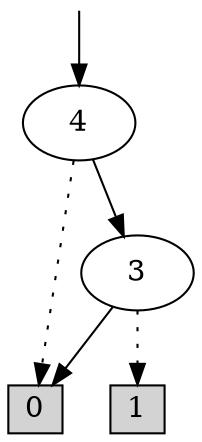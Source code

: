 digraph G {
init__ [label="", style=invis, height=0, width=0];
init__ -> 3;
3[label="4"];
3 -> 2 [style=filled];
3 -> 0 [style=dotted];
2[label="3"];
2 -> 0 [style=filled];
2 -> 1 [style=dotted];
0 [shape=box, label="0", style=filled, shape=box, height=0.3, width=0.3];
1 [shape=box, label="1", style=filled, shape=box, height=0.3, width=0.3];
}

